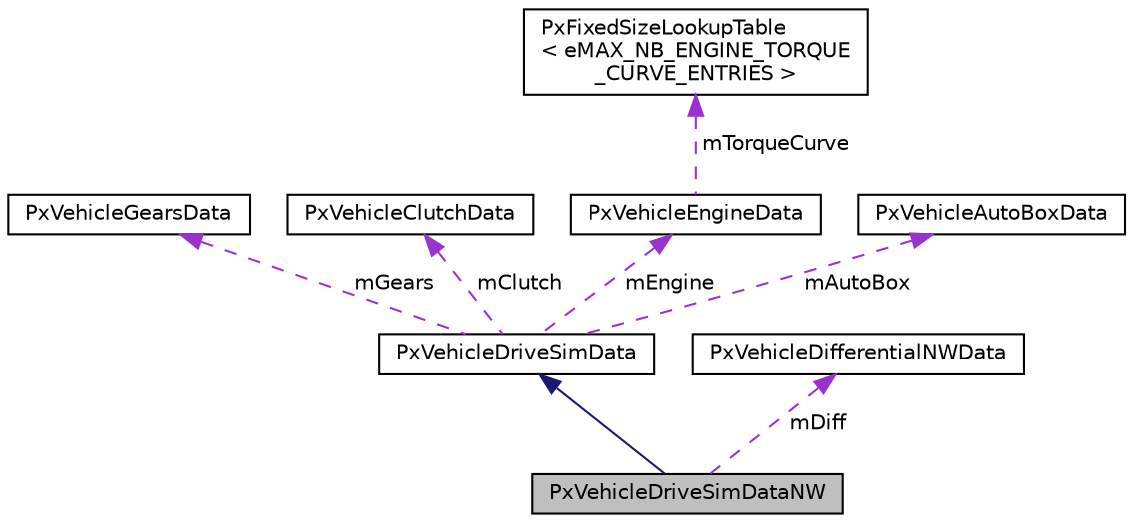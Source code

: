digraph "PxVehicleDriveSimDataNW"
{
  edge [fontname="Helvetica",fontsize="10",labelfontname="Helvetica",labelfontsize="10"];
  node [fontname="Helvetica",fontsize="10",shape=record];
  Node2 [label="PxVehicleDriveSimDataNW",height=0.2,width=0.4,color="black", fillcolor="grey75", style="filled", fontcolor="black"];
  Node3 -> Node2 [dir="back",color="midnightblue",fontsize="10",style="solid",fontname="Helvetica"];
  Node3 [label="PxVehicleDriveSimData",height=0.2,width=0.4,color="black", fillcolor="white", style="filled",URL="$classPxVehicleDriveSimData.html",tooltip="Data structure describing non-wheel configuration data of a vehicle that has engine, gears, clutch, and auto-box. "];
  Node4 -> Node3 [dir="back",color="darkorchid3",fontsize="10",style="dashed",label=" mGears" ,fontname="Helvetica"];
  Node4 [label="PxVehicleGearsData",height=0.2,width=0.4,color="black", fillcolor="white", style="filled",URL="$classPxVehicleGearsData.html"];
  Node5 -> Node3 [dir="back",color="darkorchid3",fontsize="10",style="dashed",label=" mClutch" ,fontname="Helvetica"];
  Node5 [label="PxVehicleClutchData",height=0.2,width=0.4,color="black", fillcolor="white", style="filled",URL="$classPxVehicleClutchData.html"];
  Node6 -> Node3 [dir="back",color="darkorchid3",fontsize="10",style="dashed",label=" mEngine" ,fontname="Helvetica"];
  Node6 [label="PxVehicleEngineData",height=0.2,width=0.4,color="black", fillcolor="white", style="filled",URL="$classPxVehicleEngineData.html"];
  Node7 -> Node6 [dir="back",color="darkorchid3",fontsize="10",style="dashed",label=" mTorqueCurve" ,fontname="Helvetica"];
  Node7 [label="PxFixedSizeLookupTable\l\< eMAX_NB_ENGINE_TORQUE\l_CURVE_ENTRIES \>",height=0.2,width=0.4,color="black", fillcolor="white", style="filled",URL="$classPxFixedSizeLookupTable.html"];
  Node8 -> Node3 [dir="back",color="darkorchid3",fontsize="10",style="dashed",label=" mAutoBox" ,fontname="Helvetica"];
  Node8 [label="PxVehicleAutoBoxData",height=0.2,width=0.4,color="black", fillcolor="white", style="filled",URL="$classPxVehicleAutoBoxData.html"];
  Node9 -> Node2 [dir="back",color="darkorchid3",fontsize="10",style="dashed",label=" mDiff" ,fontname="Helvetica"];
  Node9 [label="PxVehicleDifferentialNWData",height=0.2,width=0.4,color="black", fillcolor="white", style="filled",URL="$classPxVehicleDifferentialNWData.html"];
}
